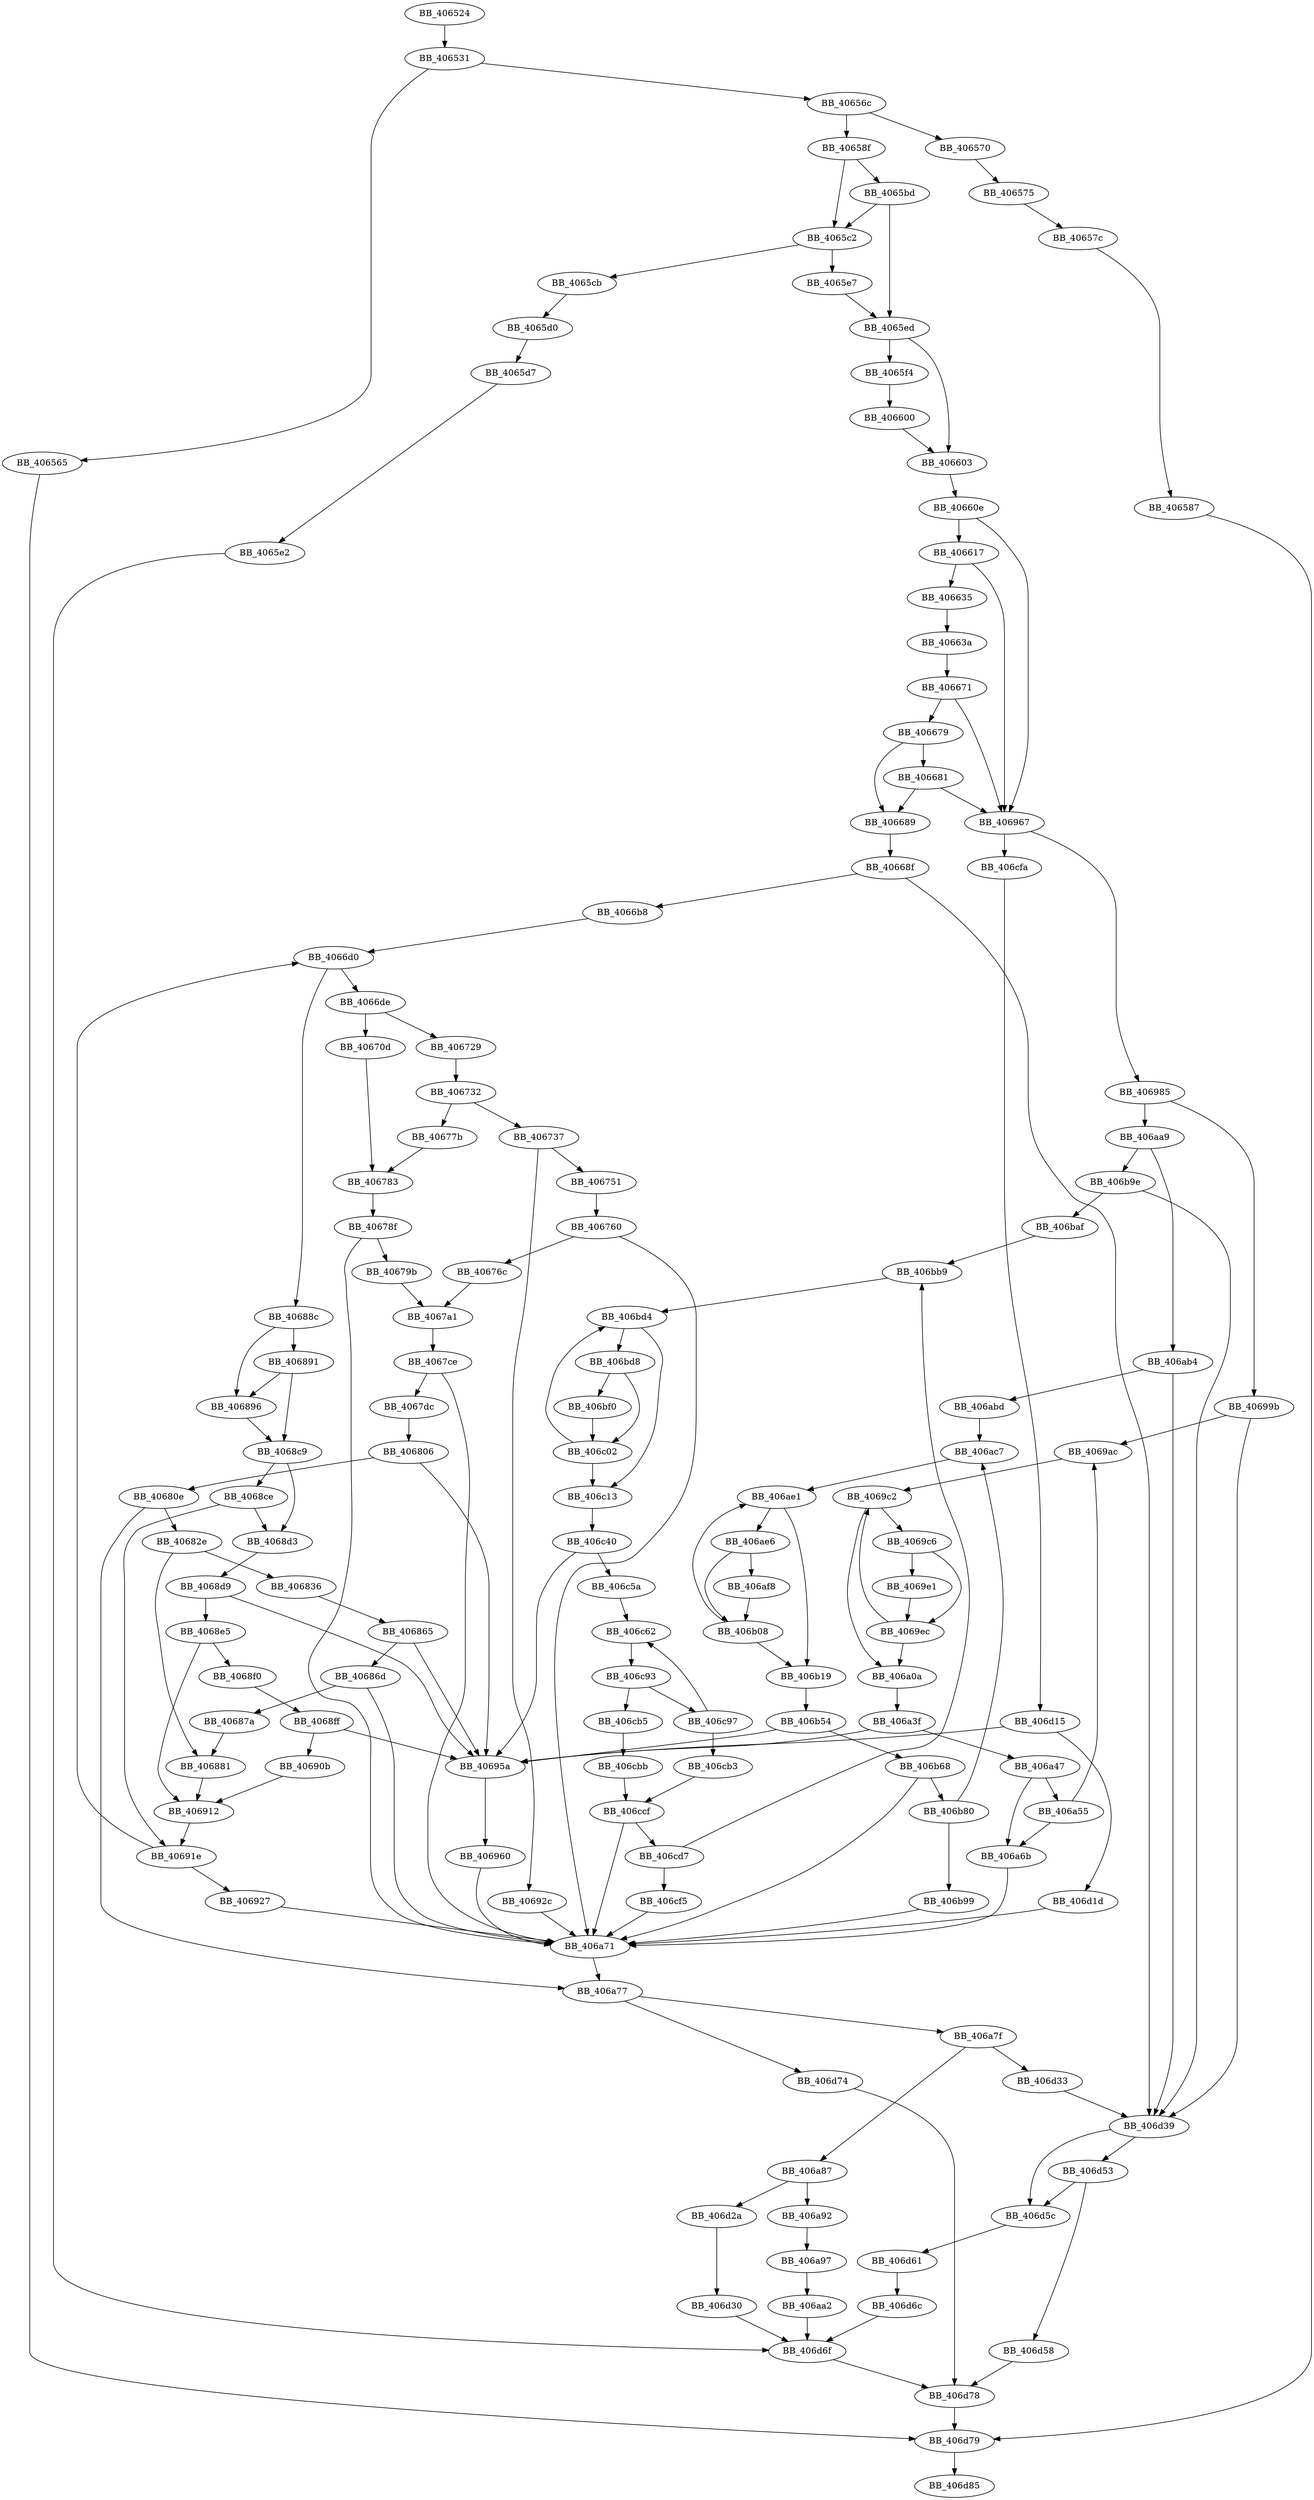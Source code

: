 DiGraph __write_nolock{
BB_406524->BB_406531
BB_406531->BB_406565
BB_406531->BB_40656c
BB_406565->BB_406d79
BB_40656c->BB_406570
BB_40656c->BB_40658f
BB_406570->BB_406575
BB_406575->BB_40657c
BB_40657c->BB_406587
BB_406587->BB_406d79
BB_40658f->BB_4065bd
BB_40658f->BB_4065c2
BB_4065bd->BB_4065c2
BB_4065bd->BB_4065ed
BB_4065c2->BB_4065cb
BB_4065c2->BB_4065e7
BB_4065cb->BB_4065d0
BB_4065d0->BB_4065d7
BB_4065d7->BB_4065e2
BB_4065e2->BB_406d6f
BB_4065e7->BB_4065ed
BB_4065ed->BB_4065f4
BB_4065ed->BB_406603
BB_4065f4->BB_406600
BB_406600->BB_406603
BB_406603->BB_40660e
BB_40660e->BB_406617
BB_40660e->BB_406967
BB_406617->BB_406635
BB_406617->BB_406967
BB_406635->BB_40663a
BB_40663a->BB_406671
BB_406671->BB_406679
BB_406671->BB_406967
BB_406679->BB_406681
BB_406679->BB_406689
BB_406681->BB_406689
BB_406681->BB_406967
BB_406689->BB_40668f
BB_40668f->BB_4066b8
BB_40668f->BB_406d39
BB_4066b8->BB_4066d0
BB_4066d0->BB_4066de
BB_4066d0->BB_40688c
BB_4066de->BB_40670d
BB_4066de->BB_406729
BB_40670d->BB_406783
BB_406729->BB_406732
BB_406732->BB_406737
BB_406732->BB_40677b
BB_406737->BB_406751
BB_406737->BB_40692c
BB_406751->BB_406760
BB_406760->BB_40676c
BB_406760->BB_406a71
BB_40676c->BB_4067a1
BB_40677b->BB_406783
BB_406783->BB_40678f
BB_40678f->BB_40679b
BB_40678f->BB_406a71
BB_40679b->BB_4067a1
BB_4067a1->BB_4067ce
BB_4067ce->BB_4067dc
BB_4067ce->BB_406a71
BB_4067dc->BB_406806
BB_406806->BB_40680e
BB_406806->BB_40695a
BB_40680e->BB_40682e
BB_40680e->BB_406a77
BB_40682e->BB_406836
BB_40682e->BB_406881
BB_406836->BB_406865
BB_406865->BB_40686d
BB_406865->BB_40695a
BB_40686d->BB_40687a
BB_40686d->BB_406a71
BB_40687a->BB_406881
BB_406881->BB_406912
BB_40688c->BB_406891
BB_40688c->BB_406896
BB_406891->BB_406896
BB_406891->BB_4068c9
BB_406896->BB_4068c9
BB_4068c9->BB_4068ce
BB_4068c9->BB_4068d3
BB_4068ce->BB_4068d3
BB_4068ce->BB_40691e
BB_4068d3->BB_4068d9
BB_4068d9->BB_4068e5
BB_4068d9->BB_40695a
BB_4068e5->BB_4068f0
BB_4068e5->BB_406912
BB_4068f0->BB_4068ff
BB_4068ff->BB_40690b
BB_4068ff->BB_40695a
BB_40690b->BB_406912
BB_406912->BB_40691e
BB_40691e->BB_4066d0
BB_40691e->BB_406927
BB_406927->BB_406a71
BB_40692c->BB_406a71
BB_40695a->BB_406960
BB_406960->BB_406a71
BB_406967->BB_406985
BB_406967->BB_406cfa
BB_406985->BB_40699b
BB_406985->BB_406aa9
BB_40699b->BB_4069ac
BB_40699b->BB_406d39
BB_4069ac->BB_4069c2
BB_4069c2->BB_4069c6
BB_4069c2->BB_406a0a
BB_4069c6->BB_4069e1
BB_4069c6->BB_4069ec
BB_4069e1->BB_4069ec
BB_4069ec->BB_4069c2
BB_4069ec->BB_406a0a
BB_406a0a->BB_406a3f
BB_406a3f->BB_40695a
BB_406a3f->BB_406a47
BB_406a47->BB_406a55
BB_406a47->BB_406a6b
BB_406a55->BB_4069ac
BB_406a55->BB_406a6b
BB_406a6b->BB_406a71
BB_406a71->BB_406a77
BB_406a77->BB_406a7f
BB_406a77->BB_406d74
BB_406a7f->BB_406a87
BB_406a7f->BB_406d33
BB_406a87->BB_406a92
BB_406a87->BB_406d2a
BB_406a92->BB_406a97
BB_406a97->BB_406aa2
BB_406aa2->BB_406d6f
BB_406aa9->BB_406ab4
BB_406aa9->BB_406b9e
BB_406ab4->BB_406abd
BB_406ab4->BB_406d39
BB_406abd->BB_406ac7
BB_406ac7->BB_406ae1
BB_406ae1->BB_406ae6
BB_406ae1->BB_406b19
BB_406ae6->BB_406af8
BB_406ae6->BB_406b08
BB_406af8->BB_406b08
BB_406b08->BB_406ae1
BB_406b08->BB_406b19
BB_406b19->BB_406b54
BB_406b54->BB_40695a
BB_406b54->BB_406b68
BB_406b68->BB_406a71
BB_406b68->BB_406b80
BB_406b80->BB_406ac7
BB_406b80->BB_406b99
BB_406b99->BB_406a71
BB_406b9e->BB_406baf
BB_406b9e->BB_406d39
BB_406baf->BB_406bb9
BB_406bb9->BB_406bd4
BB_406bd4->BB_406bd8
BB_406bd4->BB_406c13
BB_406bd8->BB_406bf0
BB_406bd8->BB_406c02
BB_406bf0->BB_406c02
BB_406c02->BB_406bd4
BB_406c02->BB_406c13
BB_406c13->BB_406c40
BB_406c40->BB_40695a
BB_406c40->BB_406c5a
BB_406c5a->BB_406c62
BB_406c62->BB_406c93
BB_406c93->BB_406c97
BB_406c93->BB_406cb5
BB_406c97->BB_406c62
BB_406c97->BB_406cb3
BB_406cb3->BB_406ccf
BB_406cb5->BB_406cbb
BB_406cbb->BB_406ccf
BB_406ccf->BB_406a71
BB_406ccf->BB_406cd7
BB_406cd7->BB_406bb9
BB_406cd7->BB_406cf5
BB_406cf5->BB_406a71
BB_406cfa->BB_406d15
BB_406d15->BB_40695a
BB_406d15->BB_406d1d
BB_406d1d->BB_406a71
BB_406d2a->BB_406d30
BB_406d30->BB_406d6f
BB_406d33->BB_406d39
BB_406d39->BB_406d53
BB_406d39->BB_406d5c
BB_406d53->BB_406d58
BB_406d53->BB_406d5c
BB_406d58->BB_406d78
BB_406d5c->BB_406d61
BB_406d61->BB_406d6c
BB_406d6c->BB_406d6f
BB_406d6f->BB_406d78
BB_406d74->BB_406d78
BB_406d78->BB_406d79
BB_406d79->BB_406d85
}
